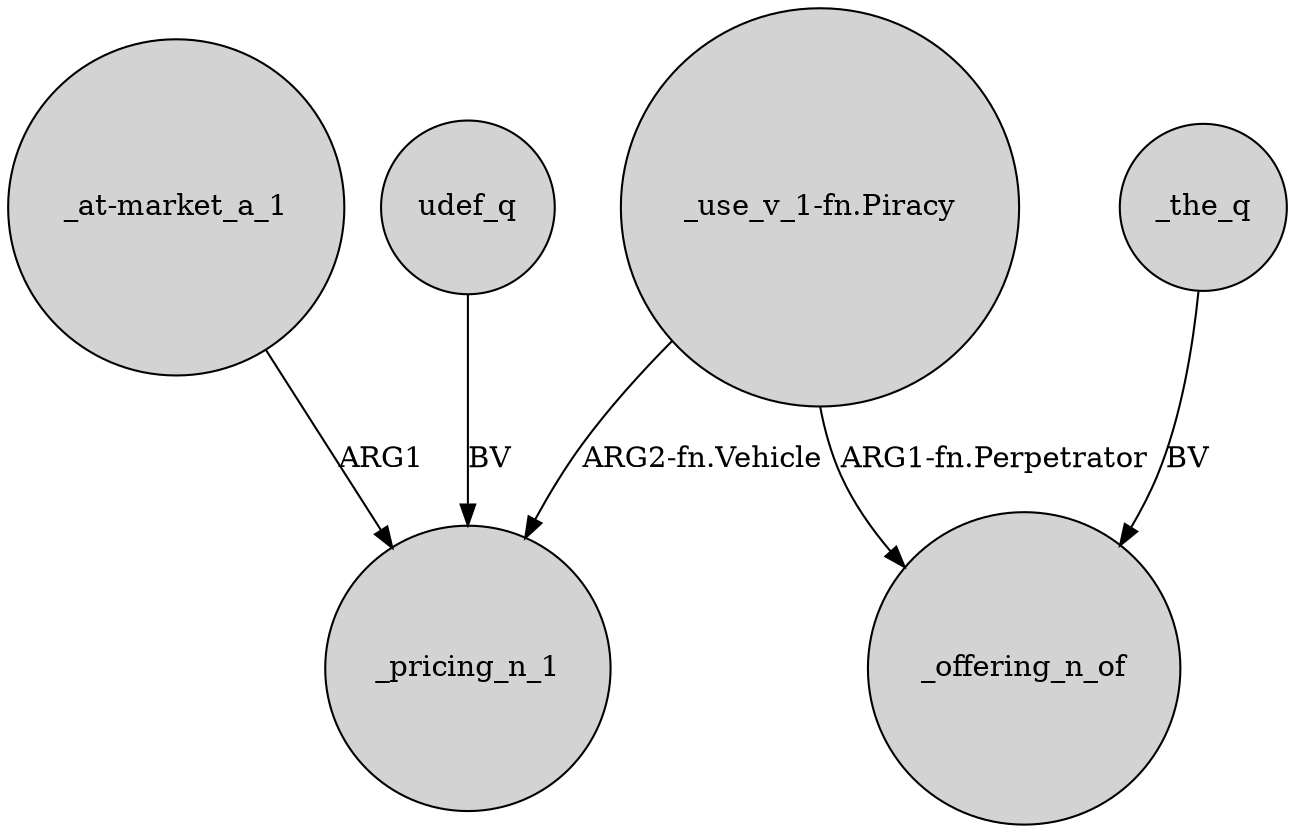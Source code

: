 digraph {
	node [shape=circle style=filled]
	"_at-market_a_1" -> _pricing_n_1 [label=ARG1]
	_the_q -> _offering_n_of [label=BV]
	"_use_v_1-fn.Piracy" -> _pricing_n_1 [label="ARG2-fn.Vehicle"]
	"_use_v_1-fn.Piracy" -> _offering_n_of [label="ARG1-fn.Perpetrator"]
	udef_q -> _pricing_n_1 [label=BV]
}
